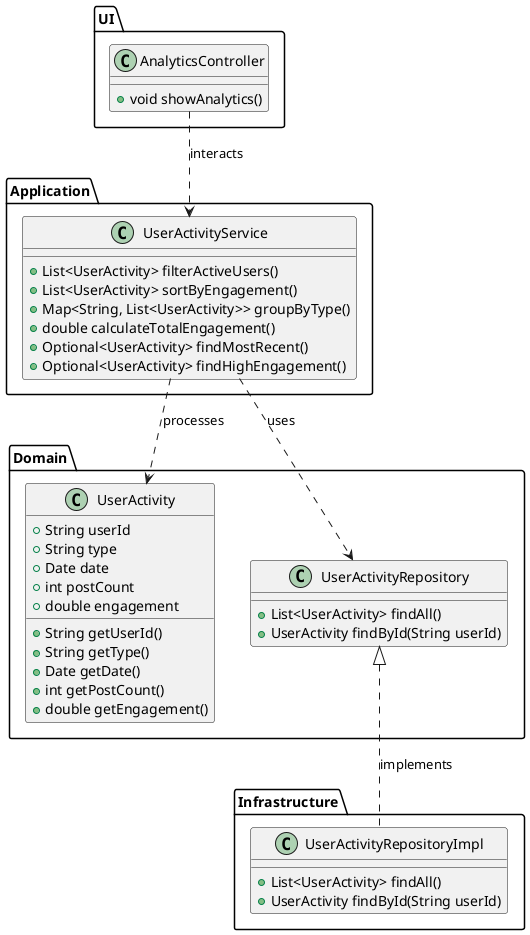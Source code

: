 @startuml

package "Domain" {
    class UserActivity {
        +String userId
        +String type
        +Date date
        +int postCount
        +double engagement
        +String getUserId()
        +String getType()
        +Date getDate()
        +int getPostCount()
        +double getEngagement()
    }

    class UserActivityRepository {
        +List<UserActivity> findAll()
        +UserActivity findById(String userId)
    }
}

package "Application" {
    class UserActivityService {
        +List<UserActivity> filterActiveUsers()
        +List<UserActivity> sortByEngagement()
        +Map<String, List<UserActivity>> groupByType()
        +double calculateTotalEngagement()
        +Optional<UserActivity> findMostRecent()
        +Optional<UserActivity> findHighEngagement()
    }
}

package "Infrastructure" {
    class UserActivityRepositoryImpl {
        +List<UserActivity> findAll()
        +UserActivity findById(String userId)
    }
}

package "UI" {
    class AnalyticsController {
        +void showAnalytics()
    }
}

UserActivityRepository <|.. UserActivityRepositoryImpl : implements
UserActivityService ..> UserActivityRepository : uses
UserActivityService ..> UserActivity : processes
AnalyticsController ..> UserActivityService : interacts

@enduml
